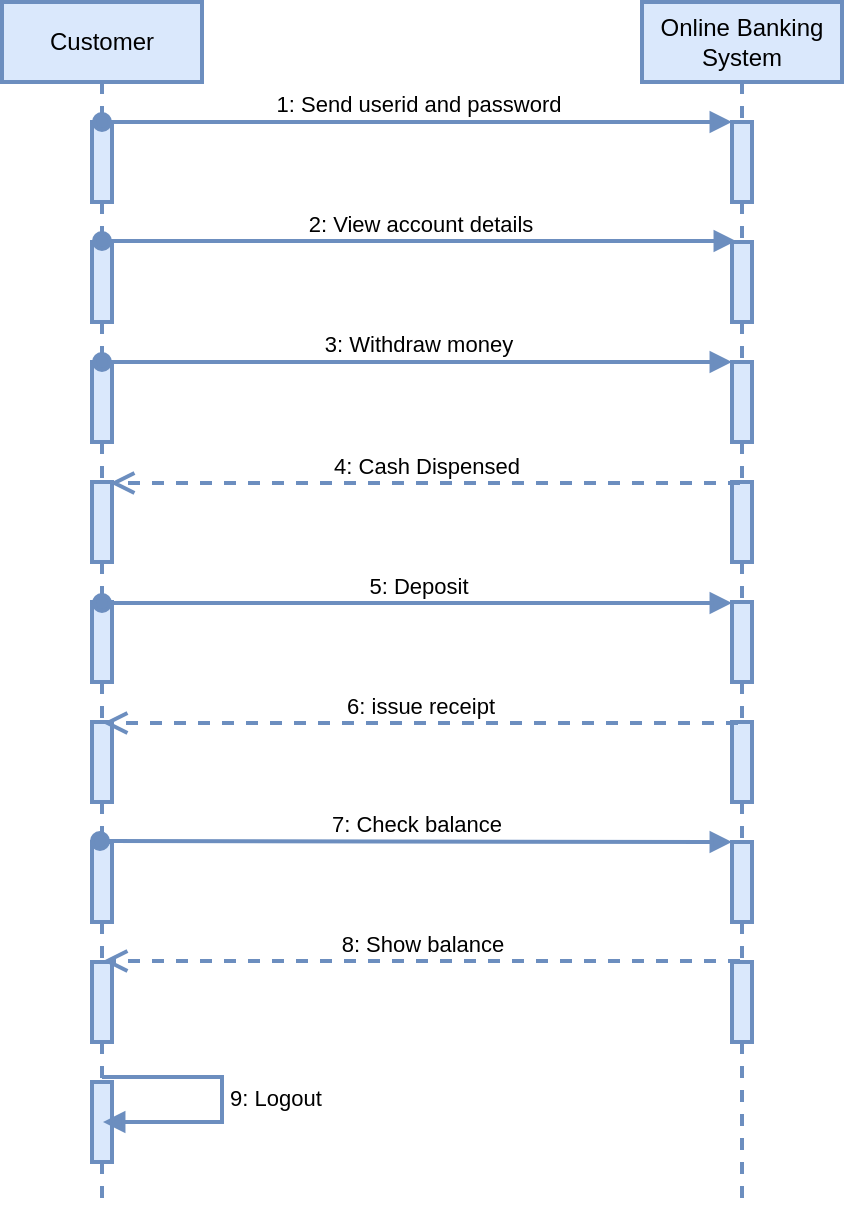 <mxfile version="20.3.0" type="device"><diagram id="kgpKYQtTHZ0yAKxKKP6v" name="Page-1"><mxGraphModel dx="946" dy="725" grid="1" gridSize="10" guides="1" tooltips="1" connect="1" arrows="1" fold="1" page="1" pageScale="1" pageWidth="850" pageHeight="1100" math="0" shadow="0"><root><mxCell id="0"/><mxCell id="1" parent="0"/><mxCell id="rH2XD-jA9W7SeYSX29DU-4" value="Customer" style="shape=umlLifeline;perimeter=lifelinePerimeter;whiteSpace=wrap;html=1;container=1;collapsible=0;recursiveResize=0;outlineConnect=0;strokeWidth=2;fillColor=#dae8fc;strokeColor=#6c8ebf;" vertex="1" parent="1"><mxGeometry x="160" y="80" width="100" height="600" as="geometry"/></mxCell><mxCell id="rH2XD-jA9W7SeYSX29DU-8" value="" style="html=1;points=[];perimeter=orthogonalPerimeter;strokeWidth=2;fillColor=#dae8fc;strokeColor=#6c8ebf;" vertex="1" parent="rH2XD-jA9W7SeYSX29DU-4"><mxGeometry x="45" y="60" width="10" height="40" as="geometry"/></mxCell><mxCell id="rH2XD-jA9W7SeYSX29DU-16" value="" style="html=1;points=[];perimeter=orthogonalPerimeter;strokeWidth=2;fillColor=#dae8fc;strokeColor=#6c8ebf;" vertex="1" parent="rH2XD-jA9W7SeYSX29DU-4"><mxGeometry x="45" y="120" width="10" height="40" as="geometry"/></mxCell><mxCell id="rH2XD-jA9W7SeYSX29DU-22" value="" style="html=1;points=[];perimeter=orthogonalPerimeter;strokeWidth=2;fillColor=#dae8fc;strokeColor=#6c8ebf;" vertex="1" parent="rH2XD-jA9W7SeYSX29DU-4"><mxGeometry x="45" y="180" width="10" height="40" as="geometry"/></mxCell><mxCell id="rH2XD-jA9W7SeYSX29DU-23" value="" style="html=1;points=[];perimeter=orthogonalPerimeter;strokeWidth=2;fillColor=#dae8fc;strokeColor=#6c8ebf;" vertex="1" parent="rH2XD-jA9W7SeYSX29DU-4"><mxGeometry x="45" y="240" width="10" height="40" as="geometry"/></mxCell><mxCell id="rH2XD-jA9W7SeYSX29DU-24" value="" style="html=1;points=[];perimeter=orthogonalPerimeter;strokeWidth=2;fillColor=#dae8fc;strokeColor=#6c8ebf;" vertex="1" parent="rH2XD-jA9W7SeYSX29DU-4"><mxGeometry x="45" y="300" width="10" height="40" as="geometry"/></mxCell><mxCell id="rH2XD-jA9W7SeYSX29DU-25" value="" style="html=1;points=[];perimeter=orthogonalPerimeter;strokeWidth=2;fillColor=#dae8fc;strokeColor=#6c8ebf;" vertex="1" parent="rH2XD-jA9W7SeYSX29DU-4"><mxGeometry x="45" y="360" width="10" height="40" as="geometry"/></mxCell><mxCell id="rH2XD-jA9W7SeYSX29DU-26" value="" style="html=1;points=[];perimeter=orthogonalPerimeter;strokeWidth=2;fillColor=#dae8fc;strokeColor=#6c8ebf;" vertex="1" parent="rH2XD-jA9W7SeYSX29DU-4"><mxGeometry x="45" y="420" width="10" height="40" as="geometry"/></mxCell><mxCell id="rH2XD-jA9W7SeYSX29DU-27" value="" style="html=1;points=[];perimeter=orthogonalPerimeter;strokeWidth=2;fillColor=#dae8fc;strokeColor=#6c8ebf;" vertex="1" parent="rH2XD-jA9W7SeYSX29DU-4"><mxGeometry x="45" y="480" width="10" height="40" as="geometry"/></mxCell><mxCell id="rH2XD-jA9W7SeYSX29DU-41" value="" style="html=1;points=[];perimeter=orthogonalPerimeter;strokeWidth=2;fillColor=#dae8fc;strokeColor=#6c8ebf;" vertex="1" parent="rH2XD-jA9W7SeYSX29DU-4"><mxGeometry x="45" y="540" width="10" height="40" as="geometry"/></mxCell><mxCell id="rH2XD-jA9W7SeYSX29DU-42" value="9: Logout" style="edgeStyle=orthogonalEdgeStyle;html=1;align=left;spacingLeft=2;endArrow=block;rounded=0;exitX=0.5;exitY=-0.062;exitDx=0;exitDy=0;exitPerimeter=0;strokeWidth=2;fillColor=#dae8fc;strokeColor=#6c8ebf;" edge="1" target="rH2XD-jA9W7SeYSX29DU-4" parent="rH2XD-jA9W7SeYSX29DU-4" source="rH2XD-jA9W7SeYSX29DU-41"><mxGeometry relative="1" as="geometry"><mxPoint x="130" y="520" as="sourcePoint"/><Array as="points"><mxPoint x="110" y="538"/><mxPoint x="110" y="560"/></Array><mxPoint x="140" y="560" as="targetPoint"/></mxGeometry></mxCell><mxCell id="rH2XD-jA9W7SeYSX29DU-5" value="Online Banking System" style="shape=umlLifeline;perimeter=lifelinePerimeter;whiteSpace=wrap;html=1;container=1;collapsible=0;recursiveResize=0;outlineConnect=0;strokeWidth=2;fillColor=#dae8fc;strokeColor=#6c8ebf;" vertex="1" parent="1"><mxGeometry x="480" y="80" width="100" height="600" as="geometry"/></mxCell><mxCell id="rH2XD-jA9W7SeYSX29DU-18" value="" style="html=1;points=[];perimeter=orthogonalPerimeter;strokeWidth=2;fillColor=#dae8fc;strokeColor=#6c8ebf;" vertex="1" parent="rH2XD-jA9W7SeYSX29DU-5"><mxGeometry x="45" y="120" width="10" height="40" as="geometry"/></mxCell><mxCell id="rH2XD-jA9W7SeYSX29DU-20" value="" style="html=1;points=[];perimeter=orthogonalPerimeter;strokeWidth=2;fillColor=#dae8fc;strokeColor=#6c8ebf;" vertex="1" parent="rH2XD-jA9W7SeYSX29DU-5"><mxGeometry x="45" y="60" width="10" height="40" as="geometry"/></mxCell><mxCell id="rH2XD-jA9W7SeYSX29DU-28" value="" style="html=1;points=[];perimeter=orthogonalPerimeter;strokeWidth=2;fillColor=#dae8fc;strokeColor=#6c8ebf;" vertex="1" parent="rH2XD-jA9W7SeYSX29DU-5"><mxGeometry x="45" y="180" width="10" height="40" as="geometry"/></mxCell><mxCell id="rH2XD-jA9W7SeYSX29DU-30" value="" style="html=1;points=[];perimeter=orthogonalPerimeter;strokeWidth=2;fillColor=#dae8fc;strokeColor=#6c8ebf;" vertex="1" parent="rH2XD-jA9W7SeYSX29DU-5"><mxGeometry x="45" y="240" width="10" height="40" as="geometry"/></mxCell><mxCell id="rH2XD-jA9W7SeYSX29DU-32" value="" style="html=1;points=[];perimeter=orthogonalPerimeter;strokeWidth=2;fillColor=#dae8fc;strokeColor=#6c8ebf;" vertex="1" parent="rH2XD-jA9W7SeYSX29DU-5"><mxGeometry x="45" y="300" width="10" height="40" as="geometry"/></mxCell><mxCell id="rH2XD-jA9W7SeYSX29DU-34" value="" style="html=1;points=[];perimeter=orthogonalPerimeter;strokeWidth=2;fillColor=#dae8fc;strokeColor=#6c8ebf;" vertex="1" parent="rH2XD-jA9W7SeYSX29DU-5"><mxGeometry x="45" y="360" width="10" height="40" as="geometry"/></mxCell><mxCell id="rH2XD-jA9W7SeYSX29DU-36" value="" style="html=1;points=[];perimeter=orthogonalPerimeter;strokeWidth=2;fillColor=#dae8fc;strokeColor=#6c8ebf;" vertex="1" parent="rH2XD-jA9W7SeYSX29DU-5"><mxGeometry x="45" y="420" width="10" height="40" as="geometry"/></mxCell><mxCell id="rH2XD-jA9W7SeYSX29DU-38" value="" style="html=1;points=[];perimeter=orthogonalPerimeter;strokeWidth=2;fillColor=#dae8fc;strokeColor=#6c8ebf;" vertex="1" parent="rH2XD-jA9W7SeYSX29DU-5"><mxGeometry x="45" y="480" width="10" height="40" as="geometry"/></mxCell><mxCell id="rH2XD-jA9W7SeYSX29DU-19" value="2: View account details" style="html=1;verticalAlign=bottom;startArrow=oval;endArrow=block;startSize=8;rounded=0;exitX=0.5;exitY=-0.012;exitDx=0;exitDy=0;exitPerimeter=0;entryX=0.2;entryY=-0.012;entryDx=0;entryDy=0;entryPerimeter=0;strokeWidth=2;fillColor=#dae8fc;strokeColor=#6c8ebf;" edge="1" target="rH2XD-jA9W7SeYSX29DU-18" parent="1" source="rH2XD-jA9W7SeYSX29DU-16"><mxGeometry relative="1" as="geometry"><mxPoint x="465" y="250" as="sourcePoint"/><mxPoint x="520" y="200" as="targetPoint"/></mxGeometry></mxCell><mxCell id="rH2XD-jA9W7SeYSX29DU-21" value="1: Send userid and password" style="html=1;verticalAlign=bottom;startArrow=oval;endArrow=block;startSize=8;rounded=0;exitX=0.5;exitY=0;exitDx=0;exitDy=0;exitPerimeter=0;strokeWidth=2;fillColor=#dae8fc;strokeColor=#6c8ebf;" edge="1" target="rH2XD-jA9W7SeYSX29DU-20" parent="1" source="rH2XD-jA9W7SeYSX29DU-8"><mxGeometry relative="1" as="geometry"><mxPoint x="470" y="140" as="sourcePoint"/></mxGeometry></mxCell><mxCell id="rH2XD-jA9W7SeYSX29DU-29" value="3: Withdraw money&lt;span style=&quot;color: rgba(0, 0, 0, 0); font-family: monospace; font-size: 0px; text-align: start; background-color: rgb(248, 249, 250);&quot;&gt;%3CmxGraphModel%3E%3Croot%3E%3CmxCell%20id%3D%220%22%2F%3E%3CmxCell%20id%3D%221%22%20parent%3D%220%22%2F%3E%3CmxCell%20id%3D%222%22%20value%3D%22%22%20style%3D%22html%3D1%3Bpoints%3D%5B%5D%3Bperimeter%3DorthogonalPerimeter%3B%22%20vertex%3D%221%22%20parent%3D%221%22%3E%3CmxGeometry%20x%3D%22205%22%20y%3D%22260%22%20width%3D%2210%22%20height%3D%2240%22%20as%3D%22geometry%22%2F%3E%3C%2FmxCell%3E%3C%2Froot%3E%3C%2FmxGraphModel%3E&lt;/span&gt;" style="html=1;verticalAlign=bottom;startArrow=oval;endArrow=block;startSize=8;rounded=0;exitX=0.5;exitY=0;exitDx=0;exitDy=0;exitPerimeter=0;strokeWidth=2;fillColor=#dae8fc;strokeColor=#6c8ebf;" edge="1" target="rH2XD-jA9W7SeYSX29DU-28" parent="1" source="rH2XD-jA9W7SeYSX29DU-22"><mxGeometry relative="1" as="geometry"><mxPoint x="355" y="300" as="sourcePoint"/></mxGeometry></mxCell><mxCell id="rH2XD-jA9W7SeYSX29DU-31" value="4: Cash Dispensed" style="html=1;verticalAlign=bottom;endArrow=open;dashed=1;endSize=8;rounded=0;exitX=0.4;exitY=0.013;exitDx=0;exitDy=0;exitPerimeter=0;entryX=0.9;entryY=0.013;entryDx=0;entryDy=0;entryPerimeter=0;strokeWidth=2;fillColor=#dae8fc;strokeColor=#6c8ebf;" edge="1" parent="1" source="rH2XD-jA9W7SeYSX29DU-30" target="rH2XD-jA9W7SeYSX29DU-23"><mxGeometry relative="1" as="geometry"><mxPoint x="470" y="360" as="sourcePoint"/><mxPoint x="220" y="321" as="targetPoint"/></mxGeometry></mxCell><mxCell id="rH2XD-jA9W7SeYSX29DU-33" value="5: Deposit" style="html=1;verticalAlign=bottom;startArrow=oval;endArrow=block;startSize=8;rounded=0;exitX=0.5;exitY=0.013;exitDx=0;exitDy=0;exitPerimeter=0;strokeWidth=2;fillColor=#dae8fc;strokeColor=#6c8ebf;" edge="1" target="rH2XD-jA9W7SeYSX29DU-32" parent="1" source="rH2XD-jA9W7SeYSX29DU-24"><mxGeometry relative="1" as="geometry"><mxPoint x="370" y="400" as="sourcePoint"/></mxGeometry></mxCell><mxCell id="rH2XD-jA9W7SeYSX29DU-35" value="6: issue receipt" style="html=1;verticalAlign=bottom;endArrow=open;dashed=1;endSize=8;rounded=0;exitX=0.3;exitY=0.013;exitDx=0;exitDy=0;exitPerimeter=0;strokeWidth=2;fillColor=#dae8fc;strokeColor=#6c8ebf;" edge="1" parent="1" source="rH2XD-jA9W7SeYSX29DU-34" target="rH2XD-jA9W7SeYSX29DU-4"><mxGeometry relative="1" as="geometry"><mxPoint x="470" y="360" as="sourcePoint"/><mxPoint x="390" y="360" as="targetPoint"/></mxGeometry></mxCell><mxCell id="rH2XD-jA9W7SeYSX29DU-37" value="7: Check balance" style="html=1;verticalAlign=bottom;startArrow=oval;endArrow=block;startSize=8;rounded=0;exitX=0.4;exitY=-0.012;exitDx=0;exitDy=0;exitPerimeter=0;strokeWidth=2;fillColor=#dae8fc;strokeColor=#6c8ebf;" edge="1" target="rH2XD-jA9W7SeYSX29DU-36" parent="1" source="rH2XD-jA9W7SeYSX29DU-26"><mxGeometry relative="1" as="geometry"><mxPoint x="340" y="520" as="sourcePoint"/></mxGeometry></mxCell><mxCell id="rH2XD-jA9W7SeYSX29DU-39" value="8: Show balance" style="html=1;verticalAlign=bottom;endArrow=open;dashed=1;endSize=8;rounded=0;exitX=0.4;exitY=-0.012;exitDx=0;exitDy=0;exitPerimeter=0;strokeWidth=2;fillColor=#dae8fc;strokeColor=#6c8ebf;" edge="1" parent="1" source="rH2XD-jA9W7SeYSX29DU-38" target="rH2XD-jA9W7SeYSX29DU-4"><mxGeometry relative="1" as="geometry"><mxPoint x="540" y="530" as="sourcePoint"/><mxPoint x="350" y="580" as="targetPoint"/></mxGeometry></mxCell></root></mxGraphModel></diagram></mxfile>